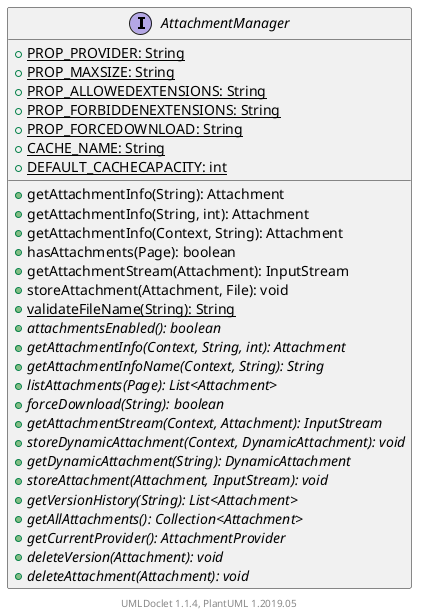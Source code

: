 @startuml

    interface AttachmentManager [[AttachmentManager.html]] {
        {static} +PROP_PROVIDER: String
        {static} +PROP_MAXSIZE: String
        {static} +PROP_ALLOWEDEXTENSIONS: String
        {static} +PROP_FORBIDDENEXTENSIONS: String
        {static} +PROP_FORCEDOWNLOAD: String
        {static} +CACHE_NAME: String
        {static} +DEFAULT_CACHECAPACITY: int
        +getAttachmentInfo(String): Attachment
        +getAttachmentInfo(String, int): Attachment
        +getAttachmentInfo(Context, String): Attachment
        +hasAttachments(Page): boolean
        +getAttachmentStream(Attachment): InputStream
        +storeAttachment(Attachment, File): void
        {static} +validateFileName(String): String
        {abstract} +attachmentsEnabled(): boolean
        {abstract} +getAttachmentInfo(Context, String, int): Attachment
        {abstract} +getAttachmentInfoName(Context, String): String
        {abstract} +listAttachments(Page): List<Attachment>
        {abstract} +forceDownload(String): boolean
        {abstract} +getAttachmentStream(Context, Attachment): InputStream
        {abstract} +storeDynamicAttachment(Context, DynamicAttachment): void
        {abstract} +getDynamicAttachment(String): DynamicAttachment
        {abstract} +storeAttachment(Attachment, InputStream): void
        {abstract} +getVersionHistory(String): List<Attachment>
        {abstract} +getAllAttachments(): Collection<Attachment>
        {abstract} +getCurrentProvider(): AttachmentProvider
        {abstract} +deleteVersion(Attachment): void
        {abstract} +deleteAttachment(Attachment): void
    }


    center footer UMLDoclet 1.1.4, PlantUML 1.2019.05
@enduml
